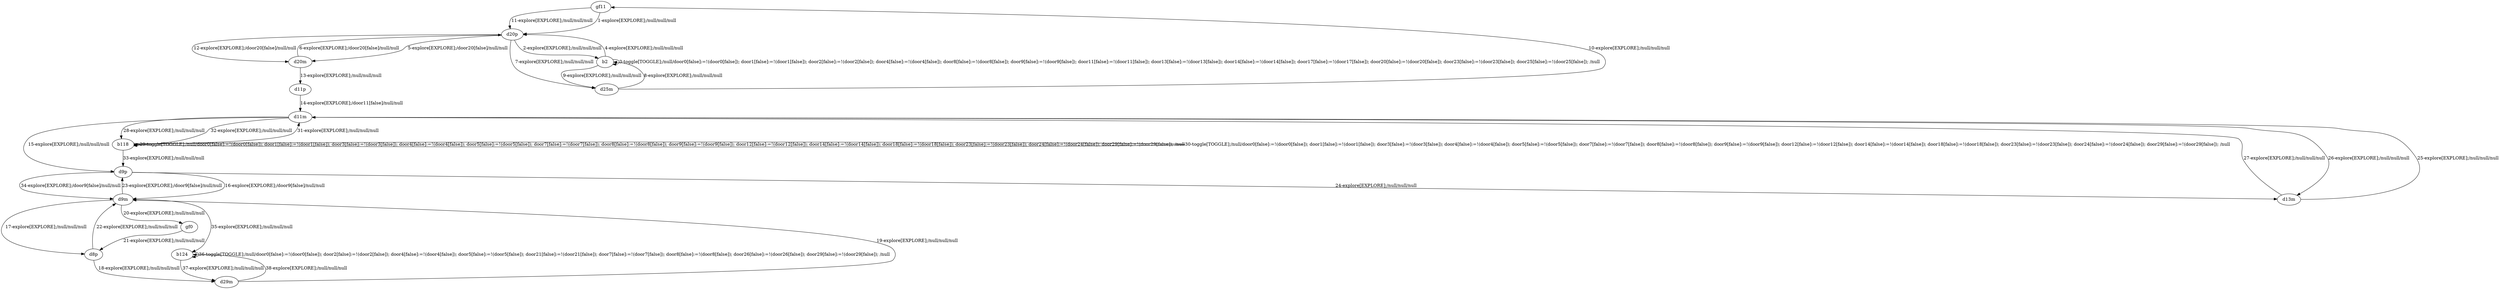 # Total number of goals covered by this test: 1
# d9m --> d9p

digraph g {
"gf11" -> "d20p" [label = "1-explore[EXPLORE];/null/null/null"];
"d20p" -> "b2" [label = "2-explore[EXPLORE];/null/null/null"];
"b2" -> "b2" [label = "3-toggle[TOGGLE];/null/door0[false]:=!(door0[false]); door1[false]:=!(door1[false]); door2[false]:=!(door2[false]); door4[false]:=!(door4[false]); door8[false]:=!(door8[false]); door9[false]:=!(door9[false]); door11[false]:=!(door11[false]); door13[false]:=!(door13[false]); door14[false]:=!(door14[false]); door17[false]:=!(door17[false]); door20[false]:=!(door20[false]); door23[false]:=!(door23[false]); door25[false]:=!(door25[false]); /null"];
"b2" -> "d20p" [label = "4-explore[EXPLORE];/null/null/null"];
"d20p" -> "d20m" [label = "5-explore[EXPLORE];/door20[false]/null/null"];
"d20m" -> "d20p" [label = "6-explore[EXPLORE];/door20[false]/null/null"];
"d20p" -> "d25m" [label = "7-explore[EXPLORE];/null/null/null"];
"d25m" -> "b2" [label = "8-explore[EXPLORE];/null/null/null"];
"b2" -> "d25m" [label = "9-explore[EXPLORE];/null/null/null"];
"d25m" -> "gf11" [label = "10-explore[EXPLORE];/null/null/null"];
"gf11" -> "d20p" [label = "11-explore[EXPLORE];/null/null/null"];
"d20p" -> "d20m" [label = "12-explore[EXPLORE];/door20[false]/null/null"];
"d20m" -> "d11p" [label = "13-explore[EXPLORE];/null/null/null"];
"d11p" -> "d11m" [label = "14-explore[EXPLORE];/door11[false]/null/null"];
"d11m" -> "d9p" [label = "15-explore[EXPLORE];/null/null/null"];
"d9p" -> "d9m" [label = "16-explore[EXPLORE];/door9[false]/null/null"];
"d9m" -> "d8p" [label = "17-explore[EXPLORE];/null/null/null"];
"d8p" -> "d29m" [label = "18-explore[EXPLORE];/null/null/null"];
"d29m" -> "d9m" [label = "19-explore[EXPLORE];/null/null/null"];
"d9m" -> "gf0" [label = "20-explore[EXPLORE];/null/null/null"];
"gf0" -> "d8p" [label = "21-explore[EXPLORE];/null/null/null"];
"d8p" -> "d9m" [label = "22-explore[EXPLORE];/null/null/null"];
"d9m" -> "d9p" [label = "23-explore[EXPLORE];/door9[false]/null/null"];
"d9p" -> "d13m" [label = "24-explore[EXPLORE];/null/null/null"];
"d13m" -> "d11m" [label = "25-explore[EXPLORE];/null/null/null"];
"d11m" -> "d13m" [label = "26-explore[EXPLORE];/null/null/null"];
"d13m" -> "d11m" [label = "27-explore[EXPLORE];/null/null/null"];
"d11m" -> "b118" [label = "28-explore[EXPLORE];/null/null/null"];
"b118" -> "b118" [label = "29-toggle[TOGGLE];/null/door0[false]:=!(door0[false]); door1[false]:=!(door1[false]); door3[false]:=!(door3[false]); door4[false]:=!(door4[false]); door5[false]:=!(door5[false]); door7[false]:=!(door7[false]); door8[false]:=!(door8[false]); door9[false]:=!(door9[false]); door12[false]:=!(door12[false]); door14[false]:=!(door14[false]); door18[false]:=!(door18[false]); door23[false]:=!(door23[false]); door24[false]:=!(door24[false]); door29[false]:=!(door29[false]); /null"];
"b118" -> "b118" [label = "30-toggle[TOGGLE];/null/door0[false]:=!(door0[false]); door1[false]:=!(door1[false]); door3[false]:=!(door3[false]); door4[false]:=!(door4[false]); door5[false]:=!(door5[false]); door7[false]:=!(door7[false]); door8[false]:=!(door8[false]); door9[false]:=!(door9[false]); door12[false]:=!(door12[false]); door14[false]:=!(door14[false]); door18[false]:=!(door18[false]); door23[false]:=!(door23[false]); door24[false]:=!(door24[false]); door29[false]:=!(door29[false]); /null"];
"b118" -> "d11m" [label = "31-explore[EXPLORE];/null/null/null"];
"d11m" -> "b118" [label = "32-explore[EXPLORE];/null/null/null"];
"b118" -> "d9p" [label = "33-explore[EXPLORE];/null/null/null"];
"d9p" -> "d9m" [label = "34-explore[EXPLORE];/door9[false]/null/null"];
"d9m" -> "b124" [label = "35-explore[EXPLORE];/null/null/null"];
"b124" -> "b124" [label = "36-toggle[TOGGLE];/null/door0[false]:=!(door0[false]); door2[false]:=!(door2[false]); door4[false]:=!(door4[false]); door5[false]:=!(door5[false]); door21[false]:=!(door21[false]); door7[false]:=!(door7[false]); door8[false]:=!(door8[false]); door26[false]:=!(door26[false]); door29[false]:=!(door29[false]); /null"];
"b124" -> "d29m" [label = "37-explore[EXPLORE];/null/null/null"];
"d29m" -> "b124" [label = "38-explore[EXPLORE];/null/null/null"];
}